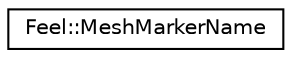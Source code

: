 digraph "Graphical Class Hierarchy"
{
 // LATEX_PDF_SIZE
  edge [fontname="Helvetica",fontsize="10",labelfontname="Helvetica",labelfontsize="10"];
  node [fontname="Helvetica",fontsize="10",shape=record];
  rankdir="LR";
  Node0 [label="Feel::MeshMarkerName",height=0.2,width=0.4,color="black", fillcolor="white", style="filled",URL="$structFeel_1_1MeshMarkerName.html",tooltip=" "];
}
